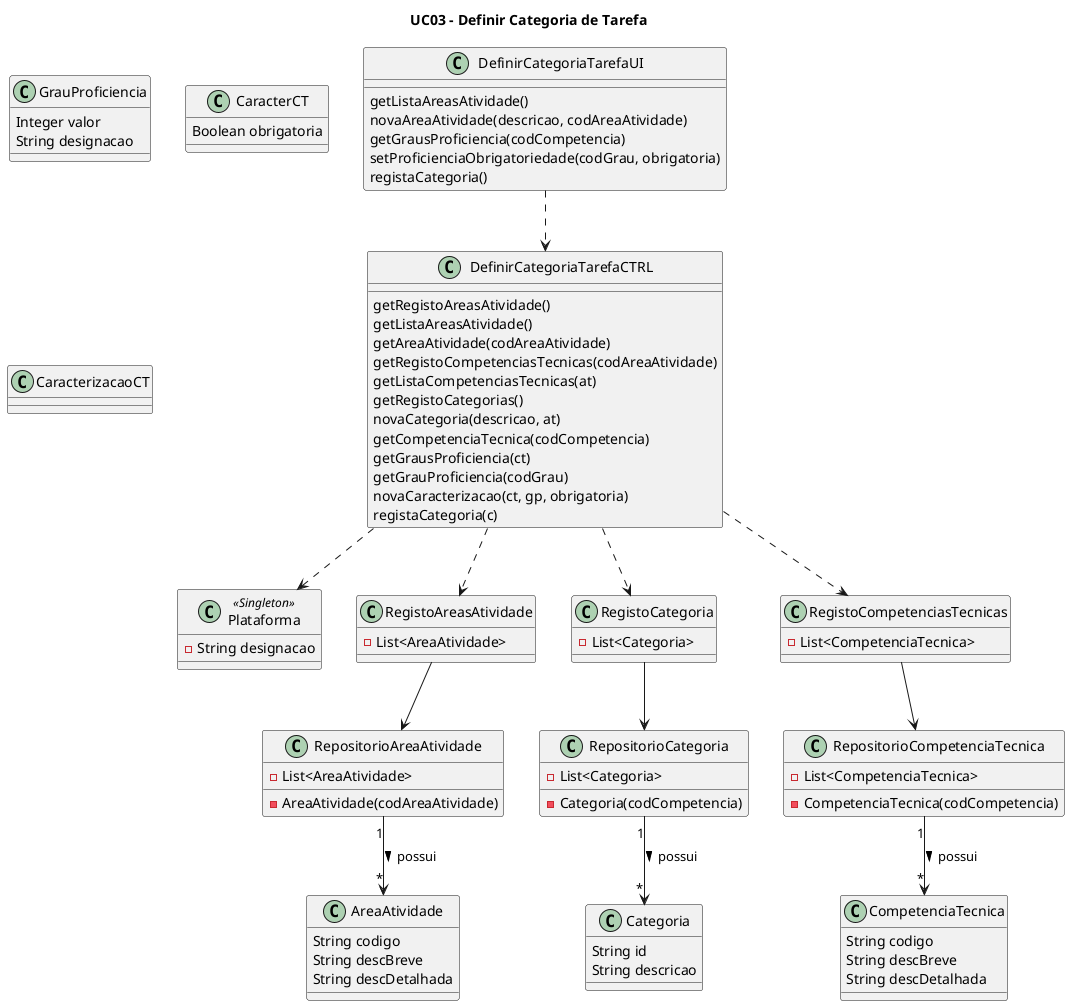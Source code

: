 @startuml
title UC03 - Definir Categoria de Tarefa

class Plataforma <<Singleton>> {
    -String designacao
}

class DefinirCategoriaTarefaUI{
   getListaAreasAtividade()
   novaAreaAtividade(descricao, codAreaAtividade)
   getGrausProficiencia(codCompetencia)
   setProficienciaObrigatoriedade(codGrau, obrigatoria)
   registaCategoria()
}

class DefinirCategoriaTarefaCTRL{
   getRegistoAreasAtividade()
   getListaAreasAtividade()
   getAreaAtividade(codAreaAtividade)
   getRegistoCompetenciasTecnicas(codAreaAtividade)
   getListaCompetenciasTecnicas(at)
   getRegistoCategorias()
   novaCategoria(descricao, at)
   getCompetenciaTecnica(codCompetencia)
   getGrausProficiencia(ct)
   getGrauProficiencia(codGrau)
   novaCaracterizacao(ct, gp, obrigatoria)
   registaCategoria(c)
}

class RegistoAreasAtividade{
    - List<AreaAtividade>
}

class RegistoCategoria{
    - List<Categoria>
}

class RegistoCompetenciasTecnicas{
    - List<CompetenciaTecnica>
}

class AreaAtividade{
    String codigo
    String descBreve
    String descDetalhada
}

class Categoria{
    String id 
    String descricao
}

class CompetenciaTecnica{
    String codigo
    String descBreve
    String descDetalhada
}

class GrauProficiencia{
    Integer valor
    String designacao
}

class CaracterCT{
    Boolean obrigatoria
}

class CaracterizacaoCT{
    
}

class RepositorioAreaAtividade{
    -List<AreaAtividade>
    -AreaAtividade(codAreaAtividade)
}

class RepositorioCategoria{
    -List<Categoria>
    -Categoria(codCompetencia)
}

class RepositorioCompetenciaTecnica{
    -List<CompetenciaTecnica>
    -CompetenciaTecnica(codCompetencia)
}

DefinirCategoriaTarefaUI ..> DefinirCategoriaTarefaCTRL

DefinirCategoriaTarefaCTRL ..> Plataforma

DefinirCategoriaTarefaCTRL ..> RegistoAreasAtividade

DefinirCategoriaTarefaCTRL ..> RegistoCategoria

DefinirCategoriaTarefaCTRL ..> RegistoCompetenciasTecnicas

RegistoAreasAtividade --> RepositorioAreaAtividade

RegistoCategoria --> RepositorioCategoria

RegistoCompetenciasTecnicas --> RepositorioCompetenciaTecnica

RepositorioAreaAtividade "1" --> "*" AreaAtividade: possui >

RepositorioCategoria "1" --> "*"  Categoria: possui >

RepositorioCompetenciaTecnica "1" --> "*" CompetenciaTecnica: possui >



@enduml